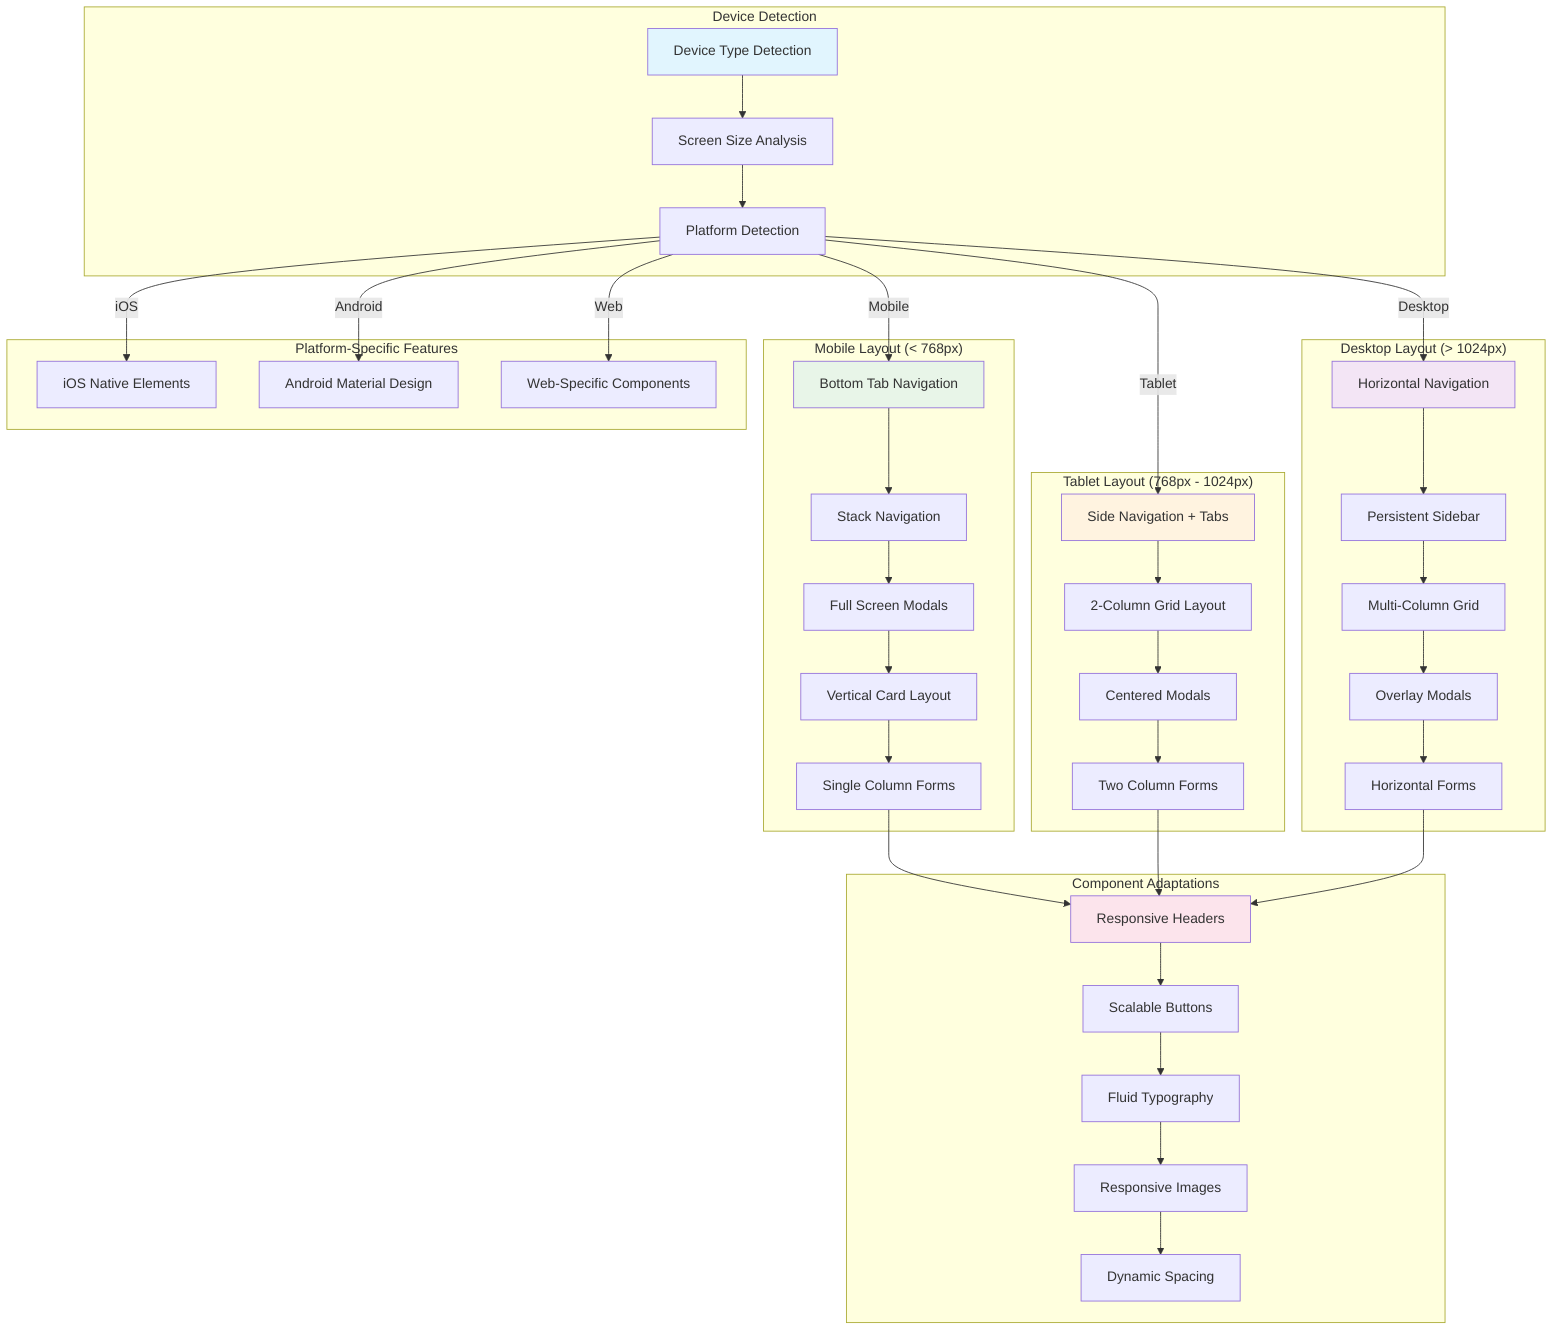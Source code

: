 flowchart TD
    subgraph "Device Detection"
        DEVICE_CHECK[Device Type Detection]
        SCREEN_SIZE[Screen Size Analysis]
        PLATFORM_CHECK[Platform Detection]
    end
    
    subgraph "Mobile Layout (< 768px)"
        MOBILE_NAV[Bottom Tab Navigation]
        MOBILE_STACK[Stack Navigation]
        MOBILE_MODAL[Full Screen Modals]
        MOBILE_CARDS[Vertical Card Layout]
        MOBILE_FORMS[Single Column Forms]
    end
    
    subgraph "Tablet Layout (768px - 1024px)"
        TABLET_NAV[Side Navigation + Tabs]
        TABLET_GRID[2-Column Grid Layout]
        TABLET_MODAL[Centered Modals]
        TABLET_FORMS[Two Column Forms]
    end
    
    subgraph "Desktop Layout (> 1024px)"
        DESKTOP_NAV[Horizontal Navigation]
        DESKTOP_SIDEBAR[Persistent Sidebar]
        DESKTOP_GRID[Multi-Column Grid]
        DESKTOP_MODAL[Overlay Modals]
        DESKTOP_FORMS[Horizontal Forms]
    end
    
    subgraph "Component Adaptations"
        ADAPTIVE_HEADER[Responsive Headers]
        ADAPTIVE_BUTTONS[Scalable Buttons]
        ADAPTIVE_TEXT[Fluid Typography]
        ADAPTIVE_IMAGES[Responsive Images]
        ADAPTIVE_SPACING[Dynamic Spacing]
    end
    
    subgraph "Platform-Specific Features"
        IOS_FEATURES[iOS Native Elements]
        ANDROID_FEATURES[Android Material Design]
        WEB_FEATURES[Web-Specific Components]
    end
    
    DEVICE_CHECK --> SCREEN_SIZE
    SCREEN_SIZE --> PLATFORM_CHECK
    
    PLATFORM_CHECK -->|Mobile| MOBILE_NAV
    PLATFORM_CHECK -->|Tablet| TABLET_NAV
    PLATFORM_CHECK -->|Desktop| DESKTOP_NAV
    
    MOBILE_NAV --> MOBILE_STACK
    MOBILE_STACK --> MOBILE_MODAL
    MOBILE_MODAL --> MOBILE_CARDS
    MOBILE_CARDS --> MOBILE_FORMS
    
    TABLET_NAV --> TABLET_GRID
    TABLET_GRID --> TABLET_MODAL
    TABLET_MODAL --> TABLET_FORMS
    
    DESKTOP_NAV --> DESKTOP_SIDEBAR
    DESKTOP_SIDEBAR --> DESKTOP_GRID
    DESKTOP_GRID --> DESKTOP_MODAL
    DESKTOP_MODAL --> DESKTOP_FORMS
    
    MOBILE_FORMS --> ADAPTIVE_HEADER
    TABLET_FORMS --> ADAPTIVE_HEADER
    DESKTOP_FORMS --> ADAPTIVE_HEADER
    
    ADAPTIVE_HEADER --> ADAPTIVE_BUTTONS
    ADAPTIVE_BUTTONS --> ADAPTIVE_TEXT
    ADAPTIVE_TEXT --> ADAPTIVE_IMAGES
    ADAPTIVE_IMAGES --> ADAPTIVE_SPACING
    
    PLATFORM_CHECK -->|iOS| IOS_FEATURES
    PLATFORM_CHECK -->|Android| ANDROID_FEATURES
    PLATFORM_CHECK -->|Web| WEB_FEATURES
    
    %% Styling
    style DEVICE_CHECK fill:#e1f5fe
    style MOBILE_NAV fill:#e8f5e8
    style TABLET_NAV fill:#fff3e0
    style DESKTOP_NAV fill:#f3e5f5
    style ADAPTIVE_HEADER fill:#fce4ec